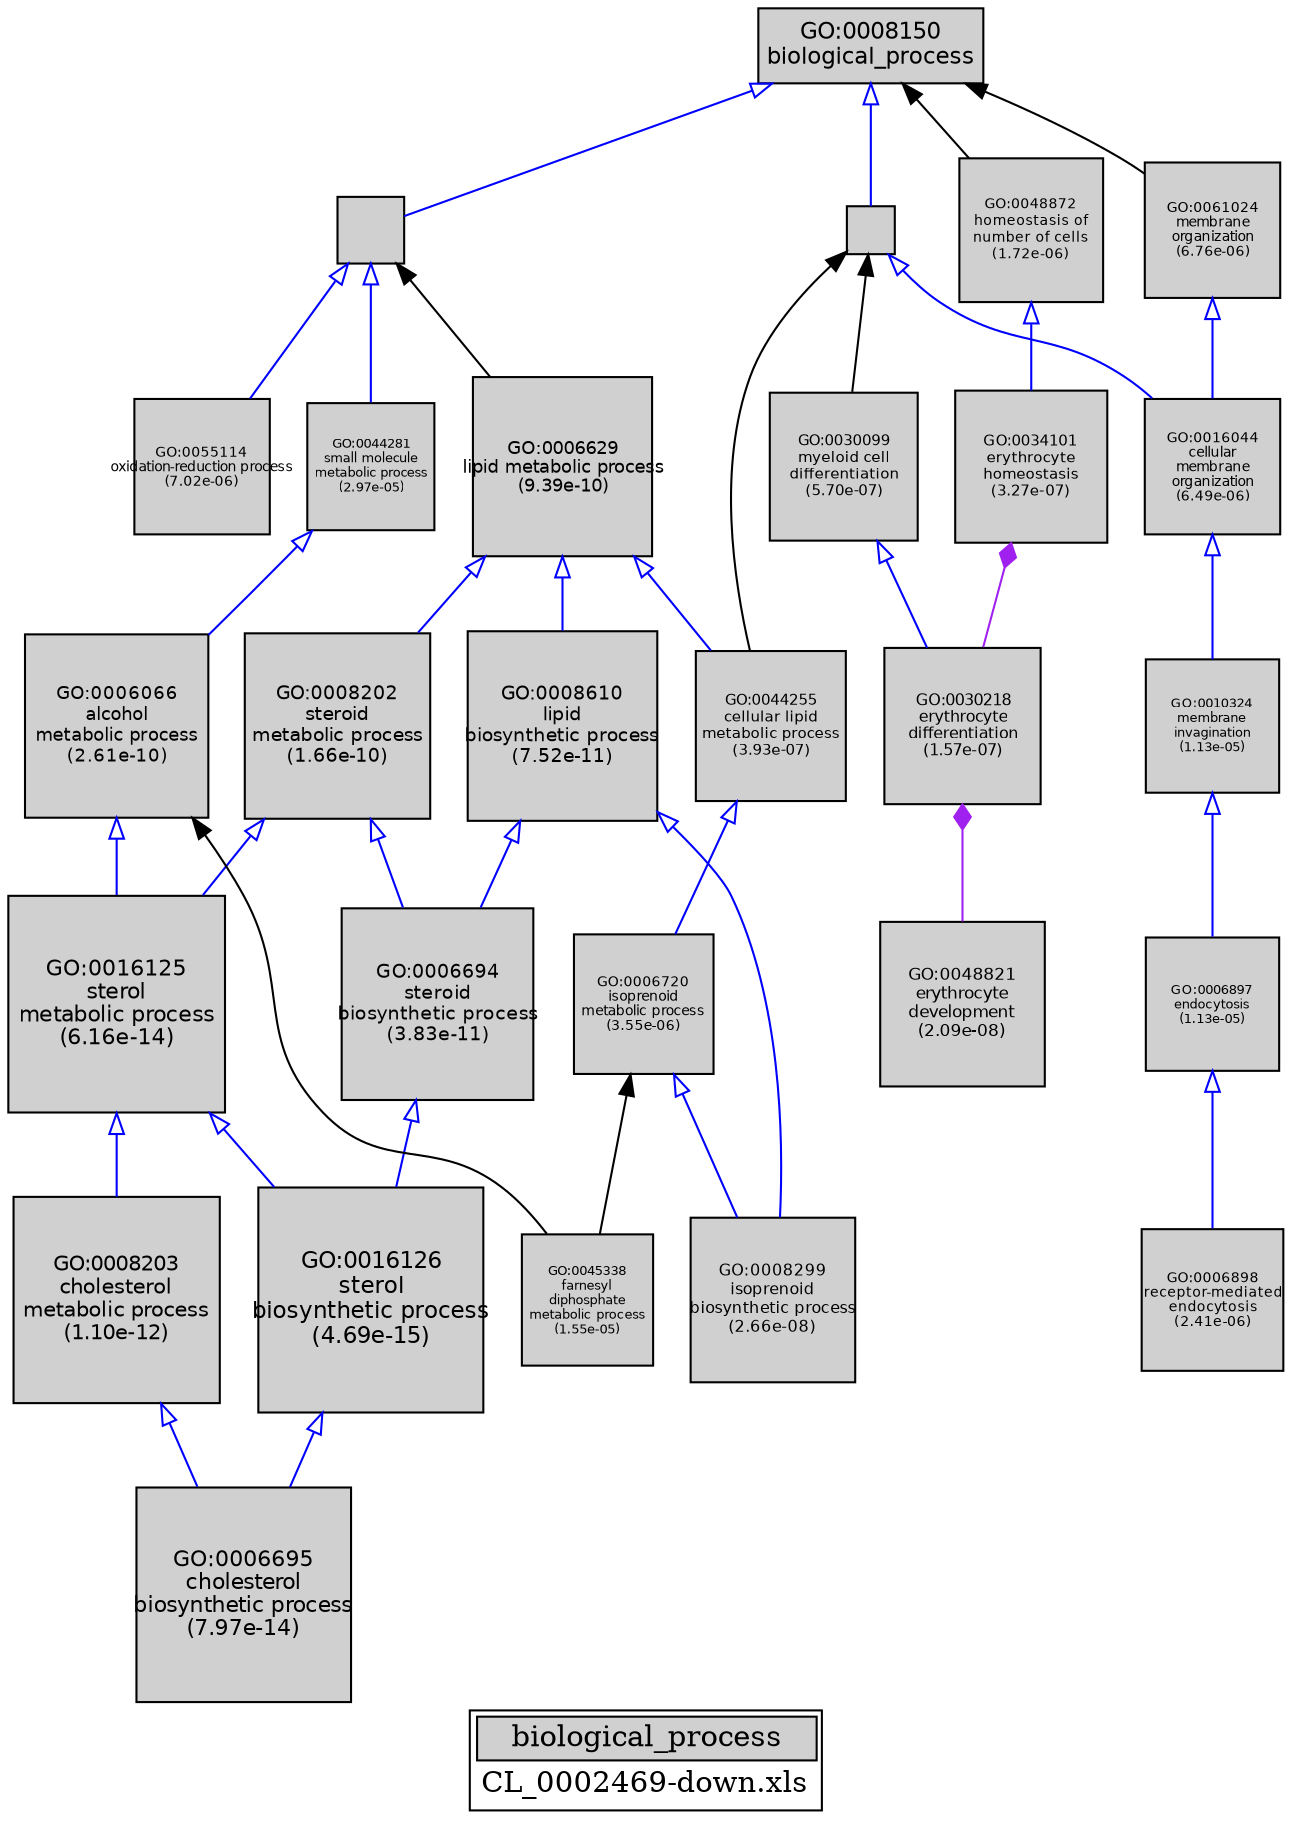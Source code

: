 digraph "biological_process" {
graph [ bgcolor = "#FFFFFF", label = <<TABLE COLOR="black" BGCOLOR="white"><TR><TD COLSPAN="2" BGCOLOR="#D0D0D0"><FONT COLOR="black">biological_process</FONT></TD></TR><TR><TD BORDER="0">CL_0002469-down.xls</TD></TR></TABLE>> ];
node [ fontname = "Helvetica" ];

subgraph "nodes" {

node [ style = "filled", fixedsize = "true", width = 1, shape = "box", fontsize = 9, fillcolor = "#D0D0D0", fontcolor = "black", color = "black" ];

"GO:0044281" [ URL = "#GO:0044281", label = <<TABLE BORDER="0"><TR><TD>GO:0044281<BR/>small molecule<BR/>metabolic process<BR/>(2.97e-05)</TD></TR></TABLE>>, width = 0.847239191894, shape = "box", fontsize = 6.10012218164, height = 0.847239191894 ];
"GO:0010324" [ URL = "#GO:0010324", label = <<TABLE BORDER="0"><TR><TD>GO:0010324<BR/>membrane<BR/>invagination<BR/>(1.13e-05)</TD></TR></TABLE>>, width = 0.884945179763, shape = "box", fontsize = 6.3716052943, height = 0.884945179763 ];
"GO:0006897" [ URL = "#GO:0006897", label = <<TABLE BORDER="0"><TR><TD>GO:0006897<BR/>endocytosis<BR/>(1.13e-05)</TD></TR></TABLE>>, width = 0.884945179763, shape = "box", fontsize = 6.3716052943, height = 0.884945179763 ];
"GO:0008152" [ URL = "#GO:0008152", label = "", width = 0.445441173264, shape = "box", height = 0.445441173264 ];
"GO:0030218" [ URL = "#GO:0030218", label = <<TABLE BORDER="0"><TR><TD>GO:0030218<BR/>erythrocyte<BR/>differentiation<BR/>(1.57e-07)</TD></TR></TABLE>>, width = 1.03611515923, shape = "box", fontsize = 7.46002914647, height = 1.03611515923 ];
"GO:0006720" [ URL = "#GO:0006720", label = <<TABLE BORDER="0"><TR><TD>GO:0006720<BR/>isoprenoid<BR/>metabolic process<BR/>(3.55e-06)</TD></TR></TABLE>>, width = 0.928437851538, shape = "box", fontsize = 6.68475253108, height = 0.928437851538 ];
"GO:0034101" [ URL = "#GO:0034101", label = <<TABLE BORDER="0"><TR><TD>GO:0034101<BR/>erythrocyte<BR/>homeostasis<BR/>(3.27e-07)</TD></TR></TABLE>>, width = 1.01181681849, shape = "box", fontsize = 7.28508109316, height = 1.01181681849 ];
"GO:0044255" [ URL = "#GO:0044255", label = <<TABLE BORDER="0"><TR><TD>GO:0044255<BR/>cellular lipid<BR/>metabolic process<BR/>(3.93e-07)</TD></TR></TABLE>>, width = 1.00570306025, shape = "box", fontsize = 7.24106203379, height = 1.00570306025 ];
"GO:0016125" [ URL = "#GO:0016125", label = <<TABLE BORDER="0"><TR><TD>GO:0016125<BR/>sterol<BR/>metabolic process<BR/>(6.16e-14)</TD></TR></TABLE>>, width = 1.44056553746, shape = "box", fontsize = 10.3720718697, height = 1.44056553746 ];
"GO:0006694" [ URL = "#GO:0006694", label = <<TABLE BORDER="0"><TR><TD>GO:0006694<BR/>steroid<BR/>biosynthetic process<BR/>(3.83e-11)</TD></TR></TABLE>>, width = 1.27999005651, shape = "box", fontsize = 9.21592840686, height = 1.27999005651 ];
"GO:0008202" [ URL = "#GO:0008202", label = <<TABLE BORDER="0"><TR><TD>GO:0008202<BR/>steroid<BR/>metabolic process<BR/>(1.66e-10)</TD></TR></TABLE>>, width = 1.2405606634, shape = "box", fontsize = 8.93203677645, height = 1.2405606634 ];
"GO:0048872" [ URL = "#GO:0048872", label = <<TABLE BORDER="0"><TR><TD>GO:0048872<BR/>homeostasis of<BR/>number of cells<BR/>(1.72e-06)</TD></TR></TABLE>>, width = 0.954607283306, shape = "box", fontsize = 6.8731724398, height = 0.954607283306 ];
"GO:0016126" [ URL = "#GO:0016126", label = <<TABLE BORDER="0"><TR><TD>GO:0016126<BR/>sterol<BR/>biosynthetic process<BR/>(4.69e-15)</TD></TR></TABLE>>, width = 1.5, shape = "box", fontsize = 10.8, height = 1.5 ];
"GO:0008150" [ URL = "#GO:0008150", label = <<TABLE BORDER="0"><TR><TD>GO:0008150<BR/>biological_process</TD></TR></TABLE>>, width = 1.5, shape = "box", fontsize = 10.8 ];
"GO:0045338" [ URL = "#GO:0045338", label = <<TABLE BORDER="0"><TR><TD>GO:0045338<BR/>farnesyl<BR/>diphosphate<BR/>metabolic process<BR/>(1.55e-05)</TD></TR></TABLE>>, width = 0.872773044899, shape = "box", fontsize = 6.28396592327, height = 0.872773044899 ];
"GO:0006898" [ URL = "#GO:0006898", label = <<TABLE BORDER="0"><TR><TD>GO:0006898<BR/>receptor-mediated<BR/>endocytosis<BR/>(2.41e-06)</TD></TR></TABLE>>, width = 0.942433874338, shape = "box", fontsize = 6.78552389524, height = 0.942433874338 ];
"GO:0030099" [ URL = "#GO:0030099", label = <<TABLE BORDER="0"><TR><TD>GO:0030099<BR/>myeloid cell<BR/>differentiation<BR/>(5.70e-07)</TD></TR></TABLE>>, width = 0.993022134897, shape = "box", fontsize = 7.14975937126, height = 0.993022134897 ];
"GO:0009987" [ URL = "#GO:0009987", label = "", width = 0.319161465042, shape = "box", height = 0.319161465042 ];
"GO:0006695" [ URL = "#GO:0006695", label = <<TABLE BORDER="0"><TR><TD>GO:0006695<BR/>cholesterol<BR/>biosynthetic process<BR/>(7.97e-14)</TD></TR></TABLE>>, width = 1.43446080524, shape = "box", fontsize = 10.3281177977, height = 1.43446080524 ];
"GO:0008299" [ URL = "#GO:0008299", label = <<TABLE BORDER="0"><TR><TD>GO:0008299<BR/>isoprenoid<BR/>biosynthetic process<BR/>(2.66e-08)</TD></TR></TABLE>>, width = 1.09280187719, shape = "box", fontsize = 7.86817351575, height = 1.09280187719 ];
"GO:0008610" [ URL = "#GO:0008610", label = <<TABLE BORDER="0"><TR><TD>GO:0008610<BR/>lipid<BR/>biosynthetic process<BR/>(7.52e-11)</TD></TR></TABLE>>, width = 1.26198736286, shape = "box", fontsize = 9.08630901257, height = 1.26198736286 ];
"GO:0048821" [ URL = "#GO:0048821", label = <<TABLE BORDER="0"><TR><TD>GO:0048821<BR/>erythrocyte<BR/>development<BR/>(2.09e-08)</TD></TR></TABLE>>, width = 1.10029632452, shape = "box", fontsize = 7.92213353653, height = 1.10029632452 ];
"GO:0006629" [ URL = "#GO:0006629", label = <<TABLE BORDER="0"><TR><TD>GO:0006629<BR/>lipid metabolic process<BR/>(9.39e-10)</TD></TR></TABLE>>, width = 1.19215570673, shape = "box", fontsize = 8.58352108848, height = 1.19215570673 ];
"GO:0055114" [ URL = "#GO:0055114", label = <<TABLE BORDER="0"><TR><TD>GO:0055114<BR/>oxidation-reduction process<BR/>(7.02e-06)</TD></TR></TABLE>>, width = 0.903162710846, shape = "box", fontsize = 6.50277151809, height = 0.903162710846 ];
"GO:0008203" [ URL = "#GO:0008203", label = <<TABLE BORDER="0"><TR><TD>GO:0008203<BR/>cholesterol<BR/>metabolic process<BR/>(1.10e-12)</TD></TR></TABLE>>, width = 1.37091597029, shape = "box", fontsize = 9.87059498606, height = 1.37091597029 ];
"GO:0061024" [ URL = "#GO:0061024", label = <<TABLE BORDER="0"><TR><TD>GO:0061024<BR/>membrane<BR/>organization<BR/>(6.76e-06)</TD></TR></TABLE>>, width = 0.904567230253, shape = "box", fontsize = 6.51288405782, height = 0.904567230253 ];
"GO:0016044" [ URL = "#GO:0016044", label = <<TABLE BORDER="0"><TR><TD>GO:0016044<BR/>cellular<BR/>membrane<BR/>organization<BR/>(6.49e-06)</TD></TR></TABLE>>, width = 0.906100980623, shape = "box", fontsize = 6.52392706049, height = 0.906100980623 ];
"GO:0006066" [ URL = "#GO:0006066", label = <<TABLE BORDER="0"><TR><TD>GO:0006066<BR/>alcohol<BR/>metabolic process<BR/>(2.61e-10)</TD></TR></TABLE>>, width = 1.22810770024, shape = "box", fontsize = 8.8423754417, height = 1.22810770024 ];
}
subgraph "edges" {


edge [ dir = "back", weight = 1 ];
subgraph "regulates" {


edge [ color = "cyan", arrowtail = "none" ];
subgraph "positive" {


edge [ color = "green", arrowtail = "vee" ];
}
subgraph "negative" {


edge [ color = "red", arrowtail = "tee" ];
}
}
subgraph "part_of" {


edge [ color = "purple", arrowtail = "diamond", weight = 2.5 ];
"GO:0030218" -> "GO:0048821";
"GO:0034101" -> "GO:0030218";
}
subgraph "is_a" {


edge [ color = "blue", arrowtail = "empty", weight = 5.0 ];
"GO:0008202" -> "GO:0006694";
"GO:0006629" -> "GO:0008202";
"GO:0016044" -> "GO:0010324";
"GO:0006720" -> "GO:0008299";
"GO:0008202" -> "GO:0016125";
"GO:0008203" -> "GO:0006695";
"GO:0044255" -> "GO:0006720";
"GO:0008610" -> "GO:0008299";
"GO:0006066" -> "GO:0016125";
"GO:0044281" -> "GO:0006066";
"GO:0009987" -> "GO:0016044";
"GO:0006897" -> "GO:0006898";
"GO:0006629" -> "GO:0008610";
"GO:0030099" -> "GO:0030218";
"GO:0010324" -> "GO:0006897";
"GO:0061024" -> "GO:0016044";
"GO:0006694" -> "GO:0016126";
"GO:0016125" -> "GO:0016126";
"GO:0048872" -> "GO:0034101";
"GO:0008152" -> "GO:0055114";
"GO:0006629" -> "GO:0044255";
"GO:0008152" -> "GO:0044281";
"GO:0008150" -> "GO:0008152";
"GO:0016125" -> "GO:0008203";
"GO:0008610" -> "GO:0006694";
"GO:0016126" -> "GO:0006695";
"GO:0008150" -> "GO:0009987";
}
"GO:0006720" -> "GO:0045338";
"GO:0009987" -> "GO:0044255";
"GO:0008152" -> "GO:0006629";
"GO:0009987" -> "GO:0030099";
"GO:0008150" -> "GO:0048872";
"GO:0008150" -> "GO:0061024";
"GO:0006066" -> "GO:0045338";
}
}
